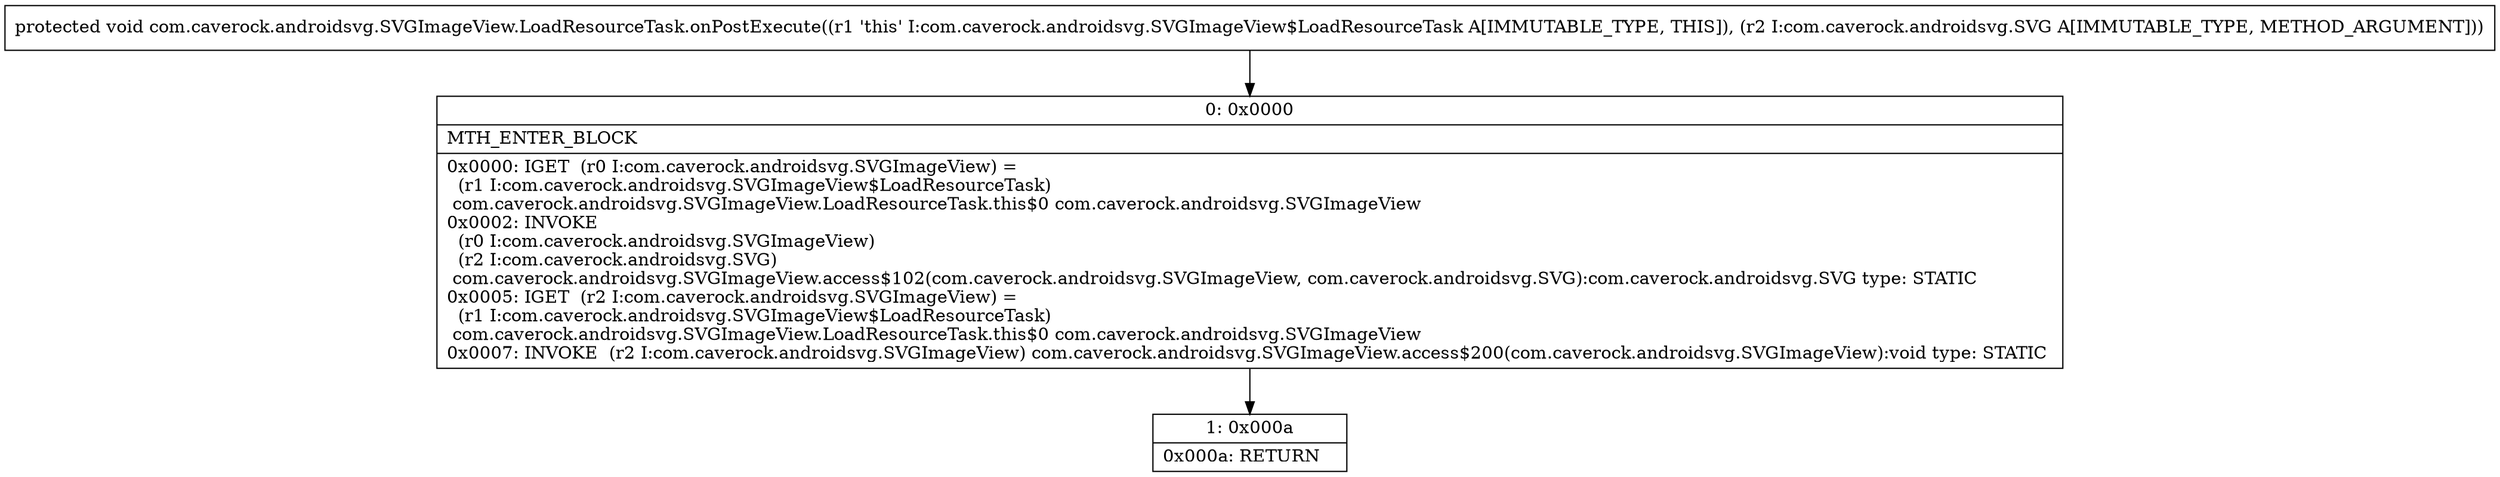 digraph "CFG forcom.caverock.androidsvg.SVGImageView.LoadResourceTask.onPostExecute(Lcom\/caverock\/androidsvg\/SVG;)V" {
Node_0 [shape=record,label="{0\:\ 0x0000|MTH_ENTER_BLOCK\l|0x0000: IGET  (r0 I:com.caverock.androidsvg.SVGImageView) = \l  (r1 I:com.caverock.androidsvg.SVGImageView$LoadResourceTask)\l com.caverock.androidsvg.SVGImageView.LoadResourceTask.this$0 com.caverock.androidsvg.SVGImageView \l0x0002: INVOKE  \l  (r0 I:com.caverock.androidsvg.SVGImageView)\l  (r2 I:com.caverock.androidsvg.SVG)\l com.caverock.androidsvg.SVGImageView.access$102(com.caverock.androidsvg.SVGImageView, com.caverock.androidsvg.SVG):com.caverock.androidsvg.SVG type: STATIC \l0x0005: IGET  (r2 I:com.caverock.androidsvg.SVGImageView) = \l  (r1 I:com.caverock.androidsvg.SVGImageView$LoadResourceTask)\l com.caverock.androidsvg.SVGImageView.LoadResourceTask.this$0 com.caverock.androidsvg.SVGImageView \l0x0007: INVOKE  (r2 I:com.caverock.androidsvg.SVGImageView) com.caverock.androidsvg.SVGImageView.access$200(com.caverock.androidsvg.SVGImageView):void type: STATIC \l}"];
Node_1 [shape=record,label="{1\:\ 0x000a|0x000a: RETURN   \l}"];
MethodNode[shape=record,label="{protected void com.caverock.androidsvg.SVGImageView.LoadResourceTask.onPostExecute((r1 'this' I:com.caverock.androidsvg.SVGImageView$LoadResourceTask A[IMMUTABLE_TYPE, THIS]), (r2 I:com.caverock.androidsvg.SVG A[IMMUTABLE_TYPE, METHOD_ARGUMENT])) }"];
MethodNode -> Node_0;
Node_0 -> Node_1;
}

